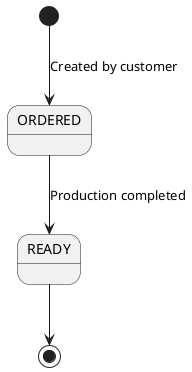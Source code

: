 @startuml

state "ORDERED" as Ordered
state "READY" as Ready

[*] --> Ordered: Created by customer
Ordered --> Ready : Production completed
Ready --> [*]

@enduml